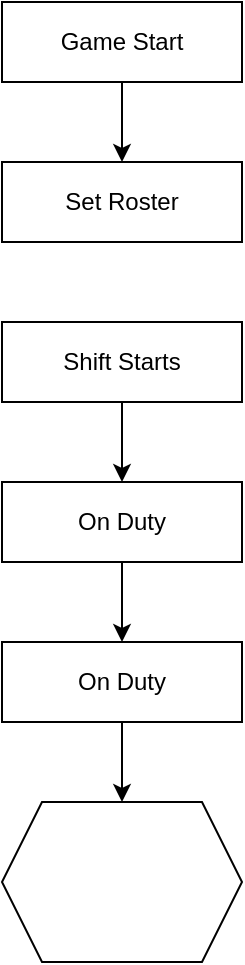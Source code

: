 <mxfile version="14.4.4" type="device"><diagram id="d2CGLfmRJmzG6NePCy6n" name="Page-1"><mxGraphModel dx="1422" dy="794" grid="1" gridSize="10" guides="1" tooltips="1" connect="1" arrows="1" fold="1" page="0" pageScale="1" pageWidth="850" pageHeight="1100" math="0" shadow="0"><root><mxCell id="0"/><mxCell id="1" parent="0"/><mxCell id="Y5xvYbl0DW7h1UKllc1B-3" value="" style="edgeStyle=orthogonalEdgeStyle;rounded=0;orthogonalLoop=1;jettySize=auto;html=1;" edge="1" parent="1" source="Y5xvYbl0DW7h1UKllc1B-1" target="Y5xvYbl0DW7h1UKllc1B-2"><mxGeometry relative="1" as="geometry"/></mxCell><mxCell id="Y5xvYbl0DW7h1UKllc1B-1" value="Game Start" style="rounded=0;whiteSpace=wrap;html=1;" vertex="1" parent="1"><mxGeometry x="200" y="80" width="120" height="40" as="geometry"/></mxCell><mxCell id="Y5xvYbl0DW7h1UKllc1B-2" value="Set Roster" style="rounded=0;whiteSpace=wrap;html=1;" vertex="1" parent="1"><mxGeometry x="200" y="160" width="120" height="40" as="geometry"/></mxCell><mxCell id="Y5xvYbl0DW7h1UKllc1B-7" value="" style="edgeStyle=orthogonalEdgeStyle;rounded=0;orthogonalLoop=1;jettySize=auto;html=1;" edge="1" parent="1" source="Y5xvYbl0DW7h1UKllc1B-4" target="Y5xvYbl0DW7h1UKllc1B-6"><mxGeometry relative="1" as="geometry"/></mxCell><mxCell id="Y5xvYbl0DW7h1UKllc1B-4" value="Shift Starts" style="rounded=0;whiteSpace=wrap;html=1;" vertex="1" parent="1"><mxGeometry x="200" y="240" width="120" height="40" as="geometry"/></mxCell><mxCell id="Y5xvYbl0DW7h1UKllc1B-9" value="" style="edgeStyle=orthogonalEdgeStyle;rounded=0;orthogonalLoop=1;jettySize=auto;html=1;" edge="1" parent="1" source="Y5xvYbl0DW7h1UKllc1B-6" target="Y5xvYbl0DW7h1UKllc1B-8"><mxGeometry relative="1" as="geometry"/></mxCell><mxCell id="Y5xvYbl0DW7h1UKllc1B-6" value="On Duty" style="rounded=0;whiteSpace=wrap;html=1;" vertex="1" parent="1"><mxGeometry x="200" y="320" width="120" height="40" as="geometry"/></mxCell><mxCell id="Y5xvYbl0DW7h1UKllc1B-13" style="edgeStyle=orthogonalEdgeStyle;rounded=0;orthogonalLoop=1;jettySize=auto;html=1;" edge="1" parent="1" source="Y5xvYbl0DW7h1UKllc1B-8" target="Y5xvYbl0DW7h1UKllc1B-12"><mxGeometry relative="1" as="geometry"/></mxCell><mxCell id="Y5xvYbl0DW7h1UKllc1B-8" value="On Duty" style="rounded=0;whiteSpace=wrap;html=1;" vertex="1" parent="1"><mxGeometry x="200" y="400" width="120" height="40" as="geometry"/></mxCell><mxCell id="Y5xvYbl0DW7h1UKllc1B-12" value="" style="shape=hexagon;perimeter=hexagonPerimeter2;whiteSpace=wrap;html=1;fixedSize=1;" vertex="1" parent="1"><mxGeometry x="200" y="480" width="120" height="80" as="geometry"/></mxCell></root></mxGraphModel></diagram></mxfile>